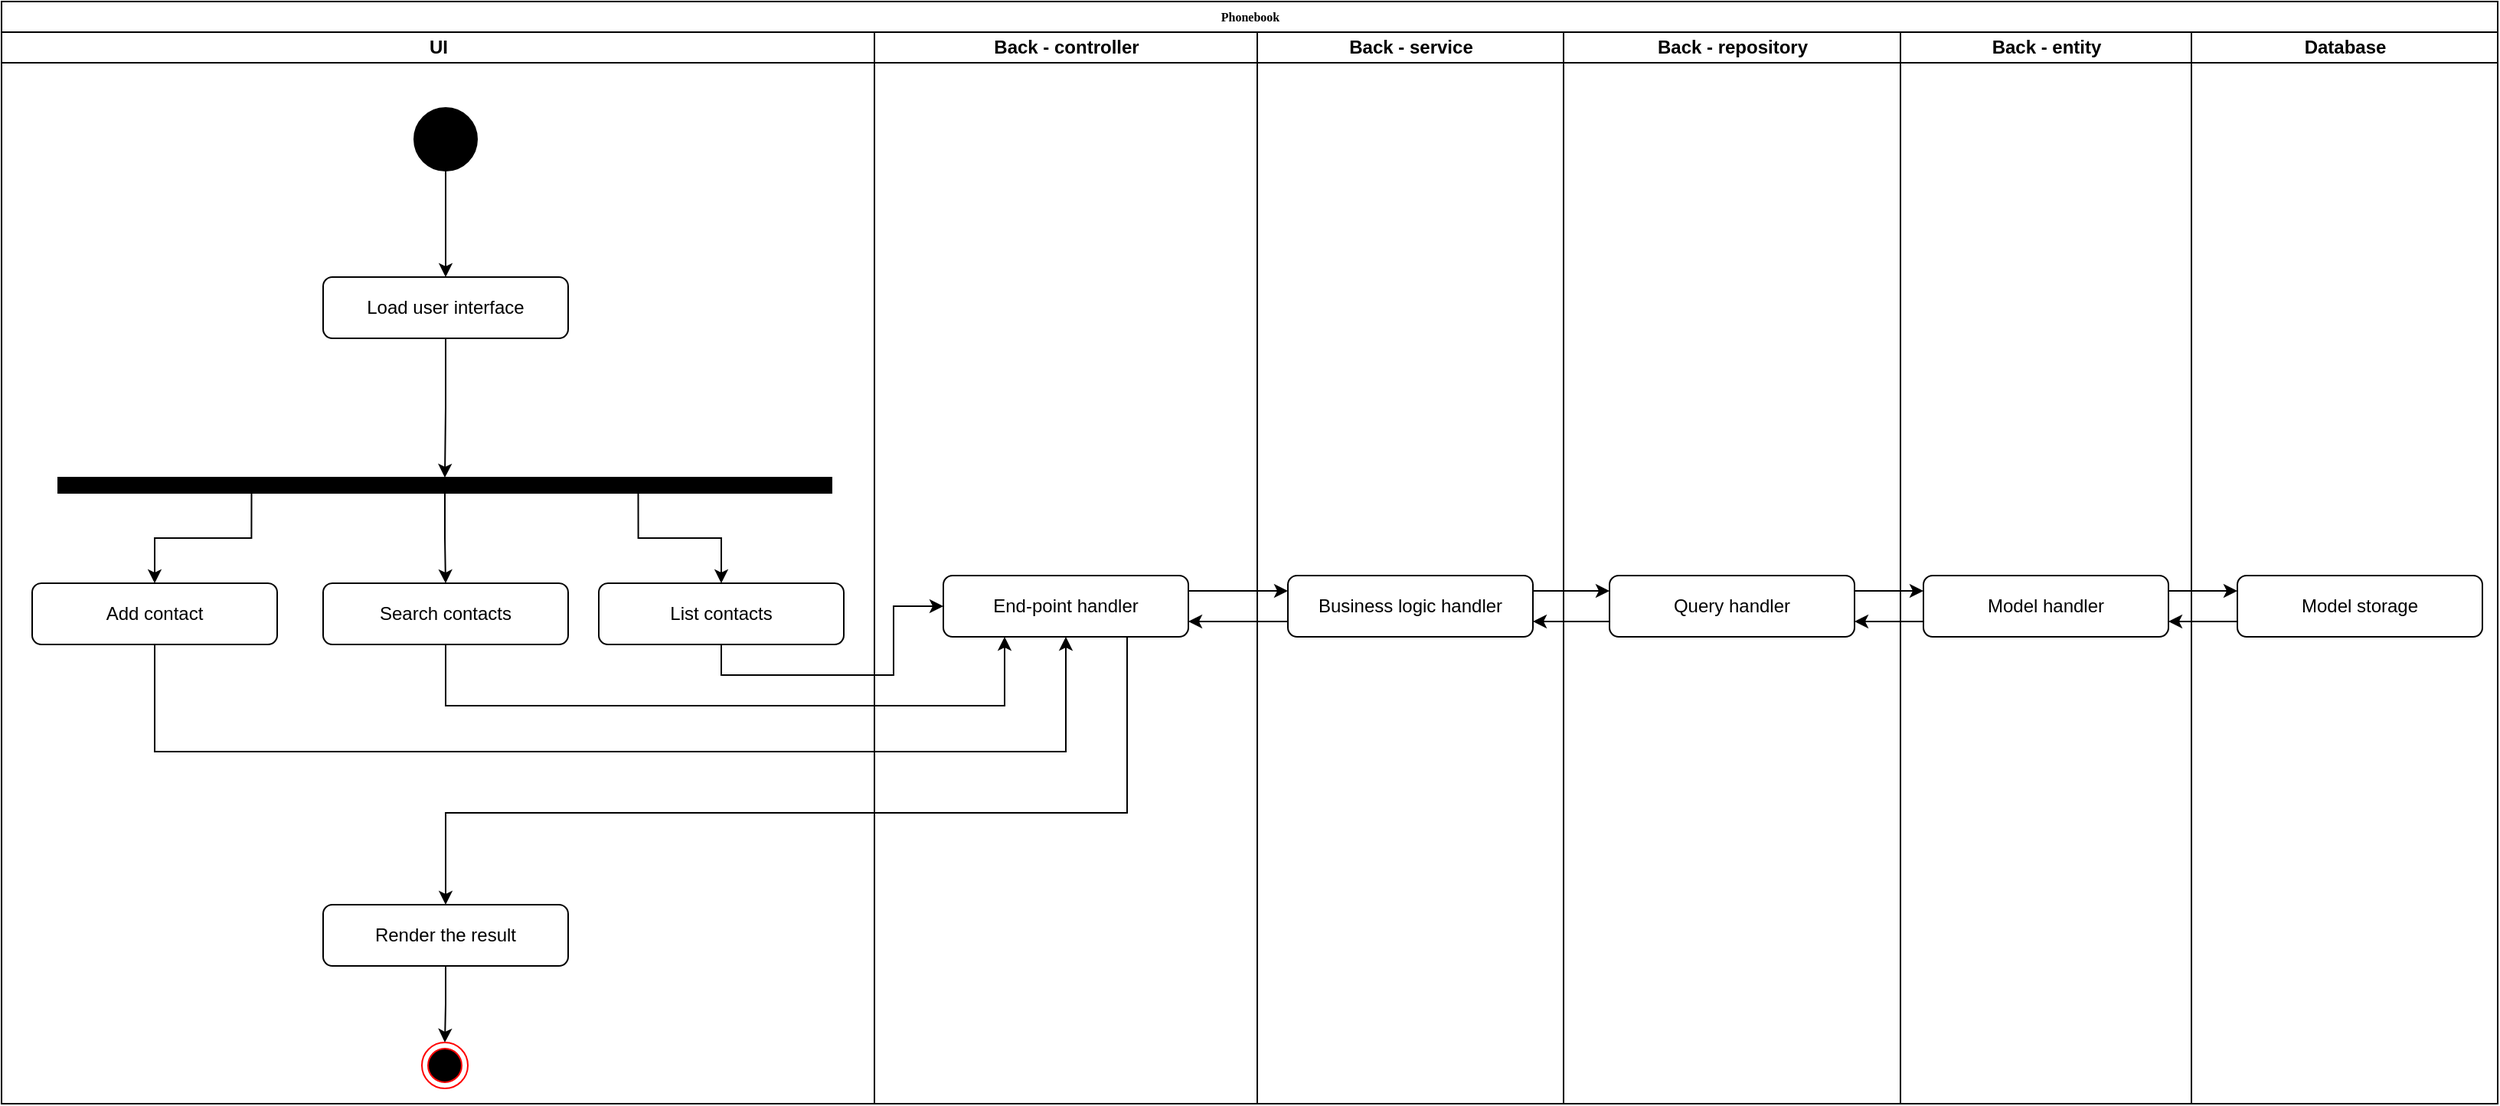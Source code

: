 <mxfile version="12.3.2" type="device" pages="1"><diagram name="List contacts" id="74e2e168-ea6b-b213-b513-2b3c1d86103e"><mxGraphModel dx="1304" dy="612" grid="1" gridSize="10" guides="1" tooltips="1" connect="1" arrows="1" fold="1" page="1" pageScale="1" pageWidth="1100" pageHeight="850" background="#ffffff" math="0" shadow="0"><root><mxCell id="0"/><mxCell id="1" parent="0"/><mxCell id="77e6c97f196da883-1" value="Phonebook" style="swimlane;html=1;childLayout=stackLayout;startSize=20;rounded=0;shadow=0;labelBackgroundColor=none;strokeWidth=1;fontFamily=Verdana;fontSize=8;align=center;" parent="1" vertex="1"><mxGeometry x="70" y="40" width="1630" height="720" as="geometry"/></mxCell><mxCell id="77e6c97f196da883-2" value="UI" style="swimlane;html=1;startSize=20;" parent="77e6c97f196da883-1" vertex="1"><mxGeometry y="20" width="570" height="700" as="geometry"/></mxCell><mxCell id="oksnEvZXl2pozc6hP1hu-3" style="edgeStyle=orthogonalEdgeStyle;rounded=0;orthogonalLoop=1;jettySize=auto;html=1;exitX=0.5;exitY=1;exitDx=0;exitDy=0;" edge="1" parent="77e6c97f196da883-2" source="oksnEvZXl2pozc6hP1hu-1" target="oksnEvZXl2pozc6hP1hu-2"><mxGeometry relative="1" as="geometry"/></mxCell><mxCell id="oksnEvZXl2pozc6hP1hu-1" value="" style="shape=ellipse;html=1;fillColor=#000000;strokeWidth=2;verticalLabelPosition=bottom;verticalAlignment=top;perimeter=ellipsePerimeter;" vertex="1" parent="77e6c97f196da883-2"><mxGeometry x="270" y="50" width="40" height="40" as="geometry"/></mxCell><mxCell id="oksnEvZXl2pozc6hP1hu-13" style="edgeStyle=orthogonalEdgeStyle;rounded=0;orthogonalLoop=1;jettySize=auto;html=1;exitX=0.5;exitY=1;exitDx=0;exitDy=0;entryX=0.5;entryY=0;entryDx=0;entryDy=0;" edge="1" parent="77e6c97f196da883-2" source="oksnEvZXl2pozc6hP1hu-2" target="oksnEvZXl2pozc6hP1hu-12"><mxGeometry relative="1" as="geometry"/></mxCell><mxCell id="oksnEvZXl2pozc6hP1hu-2" value="Load user interface" style="shape=rect;html=1;rounded=1;whiteSpace=wrap;align=center;" vertex="1" parent="77e6c97f196da883-2"><mxGeometry x="210" y="160" width="160" height="40" as="geometry"/></mxCell><mxCell id="oksnEvZXl2pozc6hP1hu-17" style="edgeStyle=orthogonalEdgeStyle;rounded=0;orthogonalLoop=1;jettySize=auto;html=1;exitX=0.75;exitY=1;exitDx=0;exitDy=0;" edge="1" parent="77e6c97f196da883-2" source="oksnEvZXl2pozc6hP1hu-12" target="oksnEvZXl2pozc6hP1hu-16"><mxGeometry relative="1" as="geometry"/></mxCell><mxCell id="oksnEvZXl2pozc6hP1hu-18" style="edgeStyle=orthogonalEdgeStyle;rounded=0;orthogonalLoop=1;jettySize=auto;html=1;exitX=0.5;exitY=1;exitDx=0;exitDy=0;" edge="1" parent="77e6c97f196da883-2" source="oksnEvZXl2pozc6hP1hu-12" target="oksnEvZXl2pozc6hP1hu-15"><mxGeometry relative="1" as="geometry"/></mxCell><mxCell id="oksnEvZXl2pozc6hP1hu-19" style="edgeStyle=orthogonalEdgeStyle;rounded=0;orthogonalLoop=1;jettySize=auto;html=1;exitX=0.25;exitY=1;exitDx=0;exitDy=0;" edge="1" parent="77e6c97f196da883-2" source="oksnEvZXl2pozc6hP1hu-12" target="oksnEvZXl2pozc6hP1hu-14"><mxGeometry relative="1" as="geometry"/></mxCell><mxCell id="oksnEvZXl2pozc6hP1hu-12" value="" style="whiteSpace=wrap;html=1;rounded=0;shadow=0;comic=0;labelBackgroundColor=none;strokeWidth=1;fillColor=#000000;fontFamily=Verdana;fontSize=12;align=center;rotation=0;" vertex="1" parent="77e6c97f196da883-2"><mxGeometry x="37" y="291" width="505" height="10" as="geometry"/></mxCell><mxCell id="oksnEvZXl2pozc6hP1hu-14" value="Add contact" style="shape=rect;html=1;rounded=1;whiteSpace=wrap;align=center;" vertex="1" parent="77e6c97f196da883-2"><mxGeometry x="20" y="360" width="160" height="40" as="geometry"/></mxCell><mxCell id="oksnEvZXl2pozc6hP1hu-15" value="Search contacts" style="shape=rect;html=1;rounded=1;whiteSpace=wrap;align=center;" vertex="1" parent="77e6c97f196da883-2"><mxGeometry x="210" y="360" width="160" height="40" as="geometry"/></mxCell><mxCell id="oksnEvZXl2pozc6hP1hu-16" value="List contacts" style="shape=rect;html=1;rounded=1;whiteSpace=wrap;align=center;" vertex="1" parent="77e6c97f196da883-2"><mxGeometry x="390" y="360" width="160" height="40" as="geometry"/></mxCell><mxCell id="oksnEvZXl2pozc6hP1hu-41" style="edgeStyle=orthogonalEdgeStyle;rounded=0;orthogonalLoop=1;jettySize=auto;html=1;exitX=0.5;exitY=1;exitDx=0;exitDy=0;entryX=0.5;entryY=0;entryDx=0;entryDy=0;" edge="1" parent="77e6c97f196da883-2" source="oksnEvZXl2pozc6hP1hu-38" target="oksnEvZXl2pozc6hP1hu-40"><mxGeometry relative="1" as="geometry"/></mxCell><mxCell id="oksnEvZXl2pozc6hP1hu-38" value="Render the result" style="shape=rect;html=1;rounded=1;whiteSpace=wrap;align=center;" vertex="1" parent="77e6c97f196da883-2"><mxGeometry x="210" y="570" width="160" height="40" as="geometry"/></mxCell><mxCell id="oksnEvZXl2pozc6hP1hu-40" value="" style="ellipse;html=1;shape=endState;fillColor=#000000;strokeColor=#ff0000;" vertex="1" parent="77e6c97f196da883-2"><mxGeometry x="274.5" y="660" width="30" height="30" as="geometry"/></mxCell><mxCell id="77e6c97f196da883-3" value="Back - controller" style="swimlane;html=1;startSize=20;" parent="77e6c97f196da883-1" vertex="1"><mxGeometry x="570" y="20" width="250" height="700" as="geometry"/></mxCell><mxCell id="oksnEvZXl2pozc6hP1hu-20" value="End-point handler" style="shape=rect;html=1;rounded=1;whiteSpace=wrap;align=center;" vertex="1" parent="77e6c97f196da883-3"><mxGeometry x="45" y="355" width="160" height="40" as="geometry"/></mxCell><mxCell id="77e6c97f196da883-4" value="Back - service" style="swimlane;html=1;startSize=20;" parent="77e6c97f196da883-1" vertex="1"><mxGeometry x="820" y="20" width="200" height="700" as="geometry"/></mxCell><mxCell id="oksnEvZXl2pozc6hP1hu-21" value="Business logic handler" style="shape=rect;html=1;rounded=1;whiteSpace=wrap;align=center;" vertex="1" parent="77e6c97f196da883-4"><mxGeometry x="20" y="355" width="160" height="40" as="geometry"/></mxCell><mxCell id="77e6c97f196da883-5" value="Back - repository" style="swimlane;html=1;startSize=20;" parent="77e6c97f196da883-1" vertex="1"><mxGeometry x="1020" y="20" width="220" height="700" as="geometry"/></mxCell><mxCell id="oksnEvZXl2pozc6hP1hu-24" value="Query handler" style="shape=rect;html=1;rounded=1;whiteSpace=wrap;align=center;" vertex="1" parent="77e6c97f196da883-5"><mxGeometry x="30" y="355" width="160" height="40" as="geometry"/></mxCell><mxCell id="77e6c97f196da883-6" value="Back - entity" style="swimlane;html=1;startSize=20;" parent="77e6c97f196da883-1" vertex="1"><mxGeometry x="1240" y="20" width="190" height="700" as="geometry"/></mxCell><mxCell id="oksnEvZXl2pozc6hP1hu-25" value="Model handler" style="shape=rect;html=1;rounded=1;whiteSpace=wrap;align=center;" vertex="1" parent="77e6c97f196da883-6"><mxGeometry x="15" y="355" width="160" height="40" as="geometry"/></mxCell><mxCell id="77e6c97f196da883-7" value="Database" style="swimlane;html=1;startSize=20;" parent="77e6c97f196da883-1" vertex="1"><mxGeometry x="1430" y="20" width="200" height="700" as="geometry"/></mxCell><mxCell id="oksnEvZXl2pozc6hP1hu-26" value="Model storage" style="shape=rect;html=1;rounded=1;whiteSpace=wrap;align=center;" vertex="1" parent="77e6c97f196da883-7"><mxGeometry x="30" y="355" width="160" height="40" as="geometry"/></mxCell><mxCell id="oksnEvZXl2pozc6hP1hu-27" style="edgeStyle=orthogonalEdgeStyle;rounded=0;orthogonalLoop=1;jettySize=auto;html=1;exitX=1;exitY=0.25;exitDx=0;exitDy=0;entryX=0;entryY=0.25;entryDx=0;entryDy=0;" edge="1" parent="77e6c97f196da883-1" source="oksnEvZXl2pozc6hP1hu-20" target="oksnEvZXl2pozc6hP1hu-21"><mxGeometry relative="1" as="geometry"/></mxCell><mxCell id="oksnEvZXl2pozc6hP1hu-28" style="edgeStyle=orthogonalEdgeStyle;rounded=0;orthogonalLoop=1;jettySize=auto;html=1;exitX=0;exitY=0.75;exitDx=0;exitDy=0;entryX=1;entryY=0.75;entryDx=0;entryDy=0;" edge="1" parent="77e6c97f196da883-1" source="oksnEvZXl2pozc6hP1hu-21" target="oksnEvZXl2pozc6hP1hu-20"><mxGeometry relative="1" as="geometry"/></mxCell><mxCell id="oksnEvZXl2pozc6hP1hu-29" style="edgeStyle=orthogonalEdgeStyle;rounded=0;orthogonalLoop=1;jettySize=auto;html=1;exitX=1;exitY=0.25;exitDx=0;exitDy=0;entryX=0;entryY=0.25;entryDx=0;entryDy=0;" edge="1" parent="77e6c97f196da883-1" source="oksnEvZXl2pozc6hP1hu-21" target="oksnEvZXl2pozc6hP1hu-24"><mxGeometry relative="1" as="geometry"/></mxCell><mxCell id="oksnEvZXl2pozc6hP1hu-30" style="edgeStyle=orthogonalEdgeStyle;rounded=0;orthogonalLoop=1;jettySize=auto;html=1;exitX=0;exitY=0.75;exitDx=0;exitDy=0;entryX=1;entryY=0.75;entryDx=0;entryDy=0;" edge="1" parent="77e6c97f196da883-1" source="oksnEvZXl2pozc6hP1hu-24" target="oksnEvZXl2pozc6hP1hu-21"><mxGeometry relative="1" as="geometry"/></mxCell><mxCell id="oksnEvZXl2pozc6hP1hu-31" style="edgeStyle=orthogonalEdgeStyle;rounded=0;orthogonalLoop=1;jettySize=auto;html=1;exitX=1;exitY=0.25;exitDx=0;exitDy=0;entryX=0;entryY=0.25;entryDx=0;entryDy=0;" edge="1" parent="77e6c97f196da883-1" source="oksnEvZXl2pozc6hP1hu-24" target="oksnEvZXl2pozc6hP1hu-25"><mxGeometry relative="1" as="geometry"/></mxCell><mxCell id="oksnEvZXl2pozc6hP1hu-32" style="edgeStyle=orthogonalEdgeStyle;rounded=0;orthogonalLoop=1;jettySize=auto;html=1;exitX=0;exitY=0.75;exitDx=0;exitDy=0;entryX=1;entryY=0.75;entryDx=0;entryDy=0;" edge="1" parent="77e6c97f196da883-1" source="oksnEvZXl2pozc6hP1hu-25" target="oksnEvZXl2pozc6hP1hu-24"><mxGeometry relative="1" as="geometry"/></mxCell><mxCell id="oksnEvZXl2pozc6hP1hu-33" style="edgeStyle=orthogonalEdgeStyle;rounded=0;orthogonalLoop=1;jettySize=auto;html=1;exitX=1;exitY=0.25;exitDx=0;exitDy=0;entryX=0;entryY=0.25;entryDx=0;entryDy=0;" edge="1" parent="77e6c97f196da883-1" source="oksnEvZXl2pozc6hP1hu-25" target="oksnEvZXl2pozc6hP1hu-26"><mxGeometry relative="1" as="geometry"/></mxCell><mxCell id="oksnEvZXl2pozc6hP1hu-34" style="edgeStyle=orthogonalEdgeStyle;rounded=0;orthogonalLoop=1;jettySize=auto;html=1;exitX=0;exitY=0.75;exitDx=0;exitDy=0;entryX=1;entryY=0.75;entryDx=0;entryDy=0;" edge="1" parent="77e6c97f196da883-1" source="oksnEvZXl2pozc6hP1hu-26" target="oksnEvZXl2pozc6hP1hu-25"><mxGeometry relative="1" as="geometry"/></mxCell><mxCell id="oksnEvZXl2pozc6hP1hu-35" style="edgeStyle=orthogonalEdgeStyle;rounded=0;orthogonalLoop=1;jettySize=auto;html=1;exitX=0.5;exitY=1;exitDx=0;exitDy=0;entryX=0.5;entryY=1;entryDx=0;entryDy=0;" edge="1" parent="77e6c97f196da883-1" source="oksnEvZXl2pozc6hP1hu-14" target="oksnEvZXl2pozc6hP1hu-20"><mxGeometry relative="1" as="geometry"><Array as="points"><mxPoint x="100" y="490"/><mxPoint x="695" y="490"/></Array></mxGeometry></mxCell><mxCell id="oksnEvZXl2pozc6hP1hu-36" style="edgeStyle=orthogonalEdgeStyle;rounded=0;orthogonalLoop=1;jettySize=auto;html=1;exitX=0.5;exitY=1;exitDx=0;exitDy=0;entryX=0.25;entryY=1;entryDx=0;entryDy=0;" edge="1" parent="77e6c97f196da883-1" source="oksnEvZXl2pozc6hP1hu-15" target="oksnEvZXl2pozc6hP1hu-20"><mxGeometry relative="1" as="geometry"><Array as="points"><mxPoint x="290" y="460"/><mxPoint x="655" y="460"/></Array></mxGeometry></mxCell><mxCell id="oksnEvZXl2pozc6hP1hu-37" style="edgeStyle=orthogonalEdgeStyle;rounded=0;orthogonalLoop=1;jettySize=auto;html=1;exitX=0.5;exitY=1;exitDx=0;exitDy=0;entryX=0;entryY=0.5;entryDx=0;entryDy=0;" edge="1" parent="77e6c97f196da883-1" source="oksnEvZXl2pozc6hP1hu-16" target="oksnEvZXl2pozc6hP1hu-20"><mxGeometry relative="1" as="geometry"/></mxCell><mxCell id="oksnEvZXl2pozc6hP1hu-39" style="edgeStyle=orthogonalEdgeStyle;rounded=0;orthogonalLoop=1;jettySize=auto;html=1;exitX=0.75;exitY=1;exitDx=0;exitDy=0;entryX=0.5;entryY=0;entryDx=0;entryDy=0;" edge="1" parent="77e6c97f196da883-1" source="oksnEvZXl2pozc6hP1hu-20" target="oksnEvZXl2pozc6hP1hu-38"><mxGeometry relative="1" as="geometry"><Array as="points"><mxPoint x="735" y="530"/><mxPoint x="290" y="530"/></Array></mxGeometry></mxCell></root></mxGraphModel></diagram></mxfile>